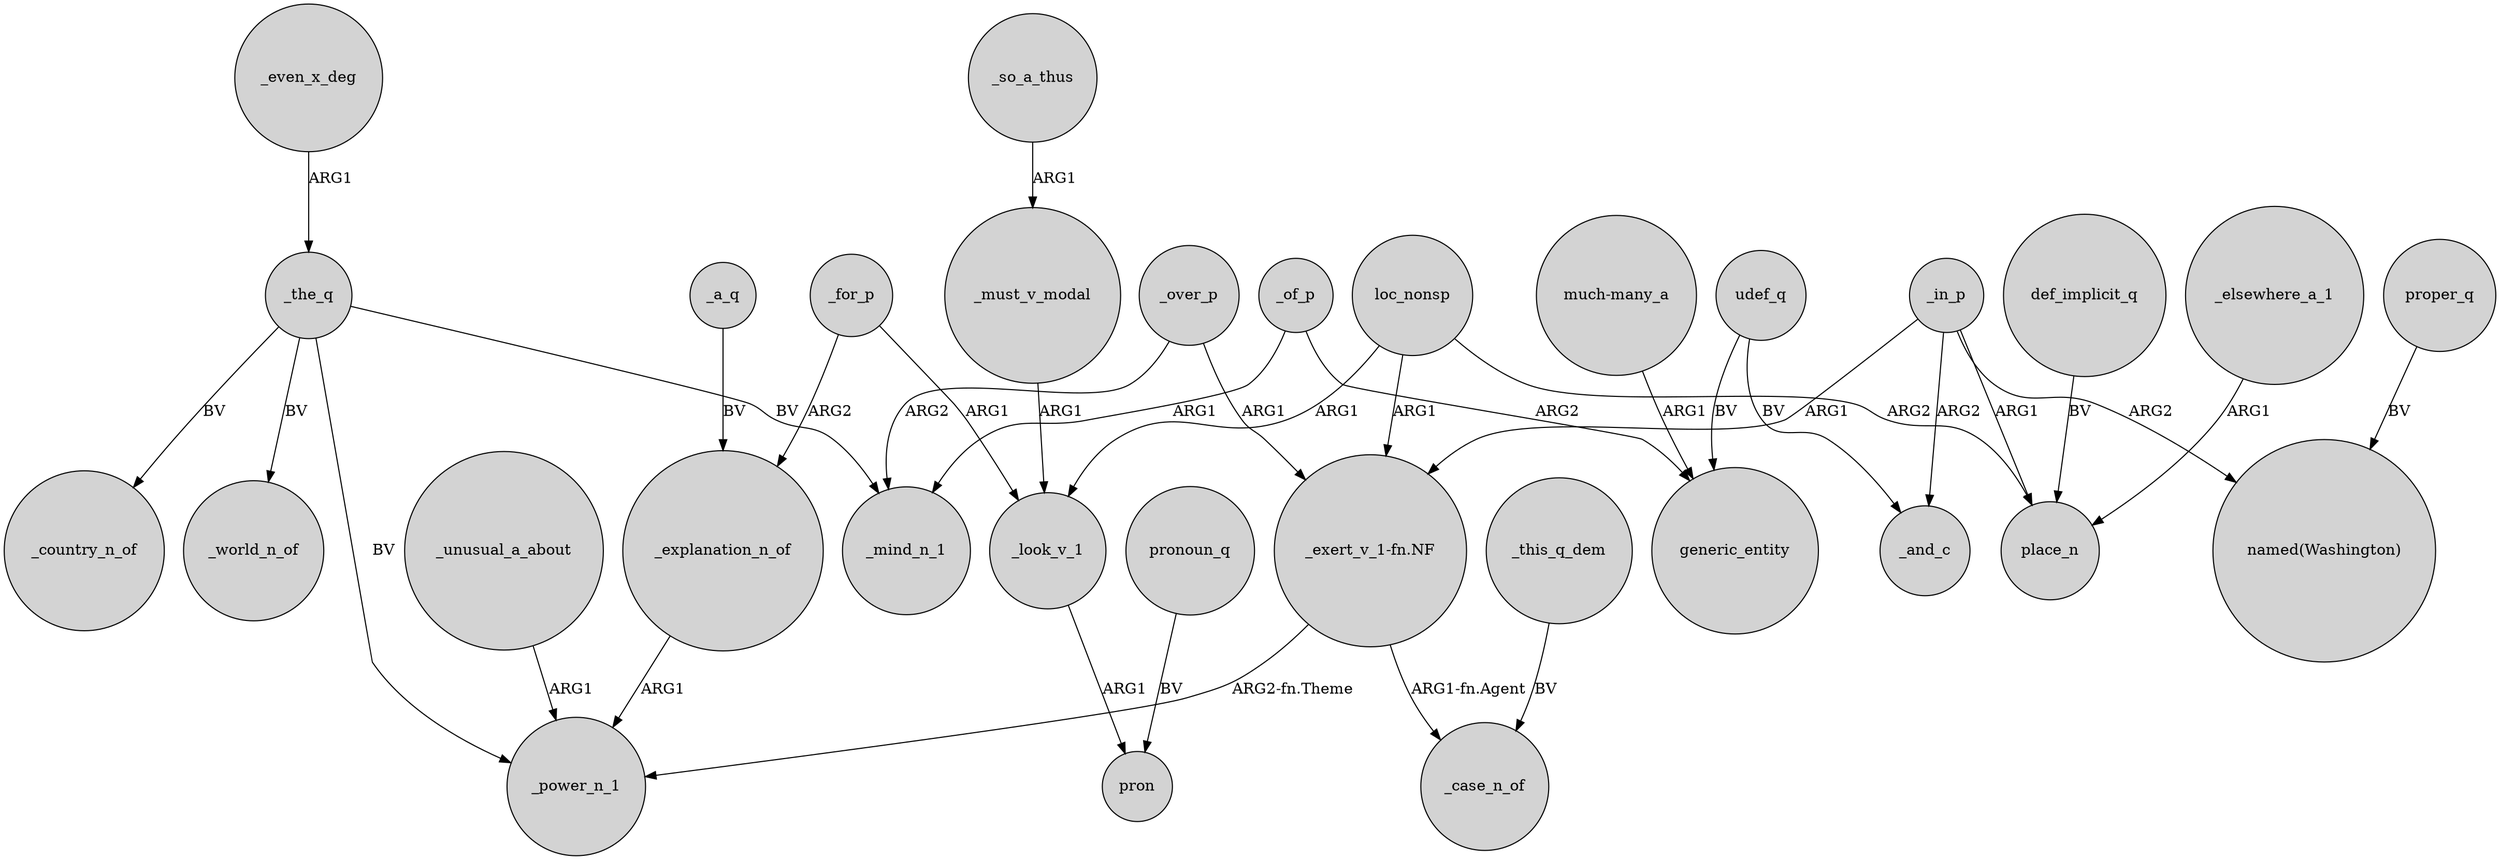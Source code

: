 digraph {
	node [shape=circle style=filled]
	_unusual_a_about -> _power_n_1 [label=ARG1]
	_over_p -> _mind_n_1 [label=ARG2]
	_of_p -> generic_entity [label=ARG2]
	_for_p -> _explanation_n_of [label=ARG2]
	_the_q -> _power_n_1 [label=BV]
	udef_q -> generic_entity [label=BV]
	_a_q -> _explanation_n_of [label=BV]
	_the_q -> _mind_n_1 [label=BV]
	"much-many_a" -> generic_entity [label=ARG1]
	"_exert_v_1-fn.NF" -> _case_n_of [label="ARG1-fn.Agent"]
	_explanation_n_of -> _power_n_1 [label=ARG1]
	_must_v_modal -> _look_v_1 [label=ARG1]
	def_implicit_q -> place_n [label=BV]
	_of_p -> _mind_n_1 [label=ARG1]
	loc_nonsp -> "_exert_v_1-fn.NF" [label=ARG1]
	_look_v_1 -> pron [label=ARG1]
	proper_q -> "named(Washington)" [label=BV]
	_even_x_deg -> _the_q [label=ARG1]
	_this_q_dem -> _case_n_of [label=BV]
	pronoun_q -> pron [label=BV]
	_over_p -> "_exert_v_1-fn.NF" [label=ARG1]
	_the_q -> _country_n_of [label=BV]
	_elsewhere_a_1 -> place_n [label=ARG1]
	_in_p -> place_n [label=ARG1]
	_for_p -> _look_v_1 [label=ARG1]
	_so_a_thus -> _must_v_modal [label=ARG1]
	loc_nonsp -> place_n [label=ARG2]
	_in_p -> "named(Washington)" [label=ARG2]
	loc_nonsp -> _look_v_1 [label=ARG1]
	_in_p -> "_exert_v_1-fn.NF" [label=ARG1]
	udef_q -> _and_c [label=BV]
	_in_p -> _and_c [label=ARG2]
	_the_q -> _world_n_of [label=BV]
	"_exert_v_1-fn.NF" -> _power_n_1 [label="ARG2-fn.Theme"]
}
